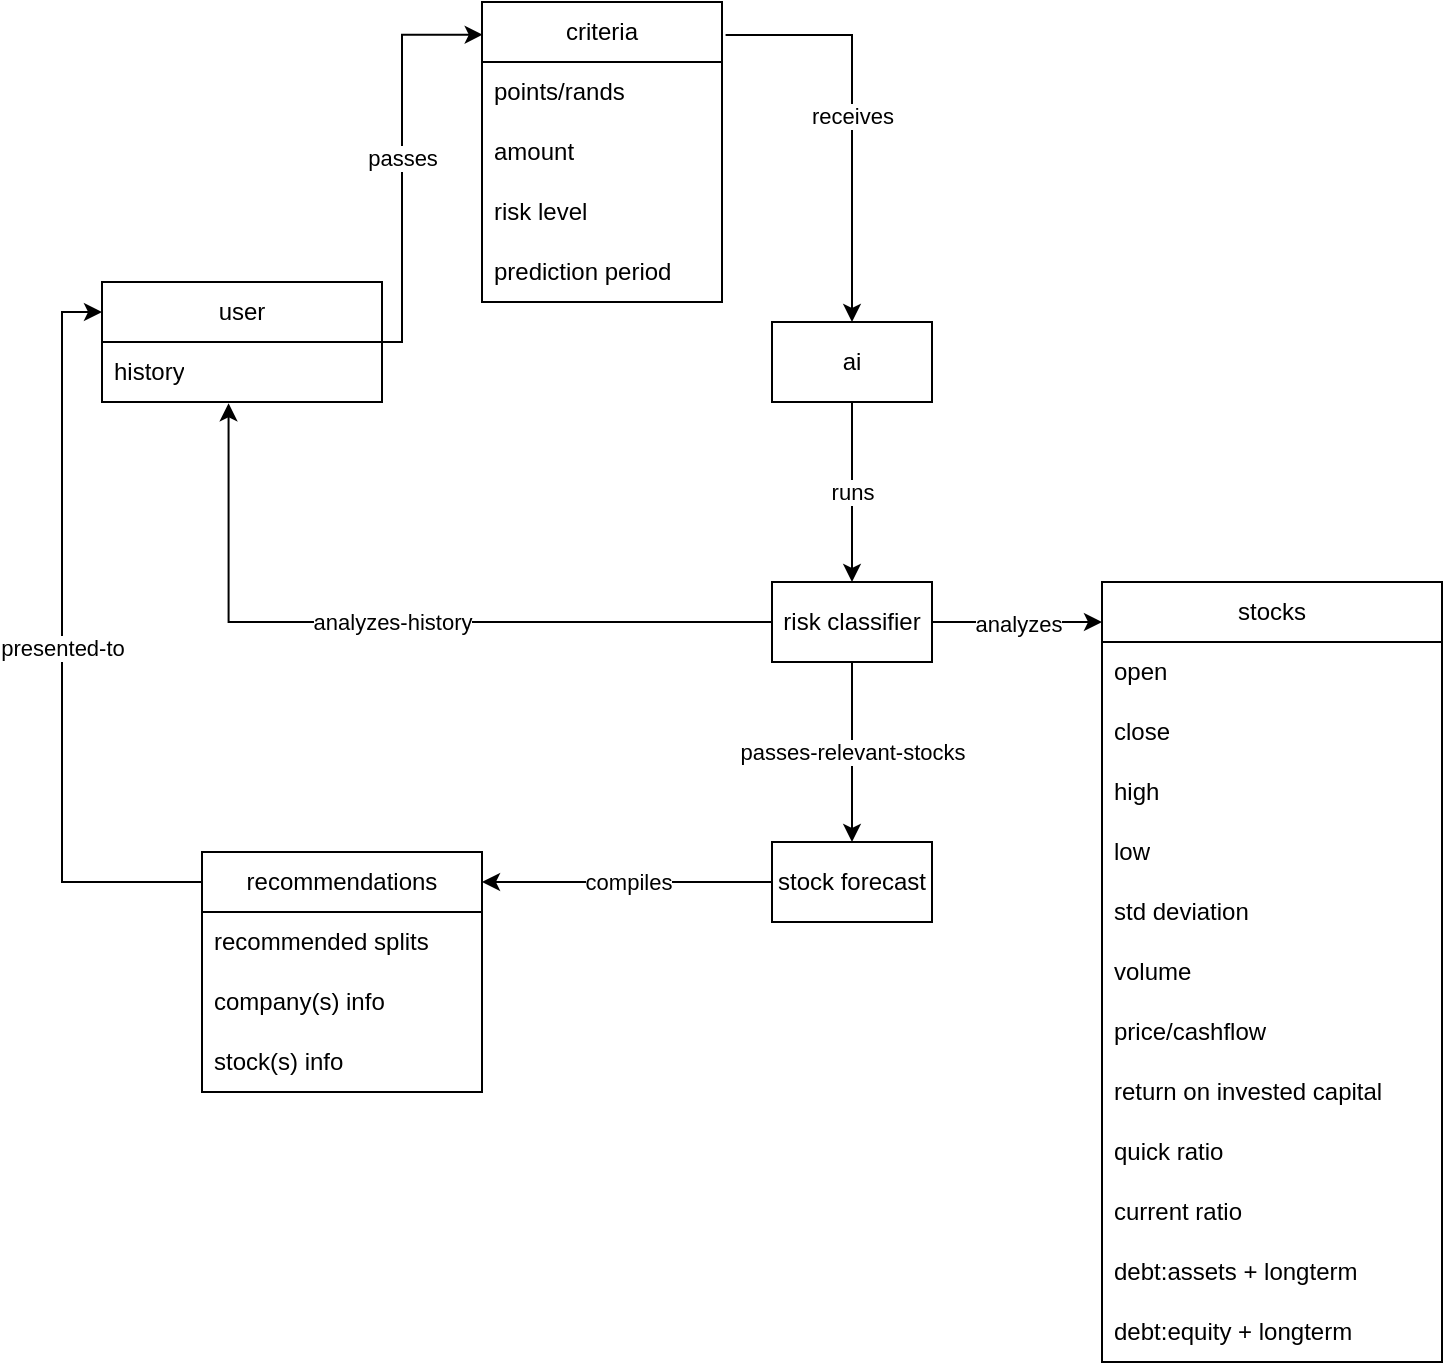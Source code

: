 <mxfile version="21.2.1" type="device">
  <diagram name="Page-1" id="8_V-npkF4_8rAvQVF0dz">
    <mxGraphModel dx="1272" dy="856" grid="1" gridSize="10" guides="1" tooltips="1" connect="1" arrows="1" fold="1" page="1" pageScale="1" pageWidth="850" pageHeight="1100" math="0" shadow="0">
      <root>
        <mxCell id="0" />
        <mxCell id="1" parent="0" />
        <mxCell id="vGaQVAYAIkuoaAUsgXml-7" value="passes" style="edgeStyle=orthogonalEdgeStyle;rounded=0;orthogonalLoop=1;jettySize=auto;html=1;entryX=0.003;entryY=0.109;entryDx=0;entryDy=0;exitX=0.5;exitY=0;exitDx=0;exitDy=0;entryPerimeter=0;" edge="1" parent="1" target="vGaQVAYAIkuoaAUsgXml-24">
          <mxGeometry relative="1" as="geometry">
            <mxPoint x="230" y="480" as="sourcePoint" />
            <mxPoint x="300" y="400" as="targetPoint" />
            <Array as="points">
              <mxPoint x="240" y="480" />
              <mxPoint x="240" y="326" />
            </Array>
          </mxGeometry>
        </mxCell>
        <mxCell id="vGaQVAYAIkuoaAUsgXml-8" value="receives" style="edgeStyle=orthogonalEdgeStyle;rounded=0;orthogonalLoop=1;jettySize=auto;html=1;entryX=0.5;entryY=0;entryDx=0;entryDy=0;exitX=1.015;exitY=0.11;exitDx=0;exitDy=0;exitPerimeter=0;" edge="1" parent="1" source="vGaQVAYAIkuoaAUsgXml-24" target="vGaQVAYAIkuoaAUsgXml-4">
          <mxGeometry relative="1" as="geometry">
            <mxPoint x="400" y="400" as="sourcePoint" />
          </mxGeometry>
        </mxCell>
        <mxCell id="vGaQVAYAIkuoaAUsgXml-9" value="runs" style="edgeStyle=orthogonalEdgeStyle;rounded=0;orthogonalLoop=1;jettySize=auto;html=1;entryX=0.5;entryY=0;entryDx=0;entryDy=0;exitX=0.5;exitY=1;exitDx=0;exitDy=0;" edge="1" parent="1" source="vGaQVAYAIkuoaAUsgXml-4" target="vGaQVAYAIkuoaAUsgXml-5">
          <mxGeometry relative="1" as="geometry">
            <Array as="points">
              <mxPoint x="465" y="580" />
              <mxPoint x="465" y="580" />
            </Array>
          </mxGeometry>
        </mxCell>
        <mxCell id="vGaQVAYAIkuoaAUsgXml-4" value="ai" style="rounded=0;whiteSpace=wrap;html=1;" vertex="1" parent="1">
          <mxGeometry x="425" y="470" width="80" height="40" as="geometry" />
        </mxCell>
        <mxCell id="vGaQVAYAIkuoaAUsgXml-11" value="analyzes" style="edgeStyle=orthogonalEdgeStyle;rounded=0;orthogonalLoop=1;jettySize=auto;html=1;entryX=0;entryY=0.5;entryDx=0;entryDy=0;" edge="1" parent="1" source="vGaQVAYAIkuoaAUsgXml-5">
          <mxGeometry relative="1" as="geometry">
            <mxPoint x="590" y="620" as="targetPoint" />
          </mxGeometry>
        </mxCell>
        <mxCell id="vGaQVAYAIkuoaAUsgXml-13" value="analyzes-history" style="edgeStyle=orthogonalEdgeStyle;rounded=0;orthogonalLoop=1;jettySize=auto;html=1;entryX=0.452;entryY=1.022;entryDx=0;entryDy=0;entryPerimeter=0;" edge="1" parent="1" source="vGaQVAYAIkuoaAUsgXml-5" target="vGaQVAYAIkuoaAUsgXml-21">
          <mxGeometry relative="1" as="geometry">
            <mxPoint x="230" y="520" as="targetPoint" />
            <Array as="points">
              <mxPoint x="153" y="620" />
            </Array>
          </mxGeometry>
        </mxCell>
        <mxCell id="vGaQVAYAIkuoaAUsgXml-16" value="passes-relevant-stocks" style="edgeStyle=orthogonalEdgeStyle;rounded=0;orthogonalLoop=1;jettySize=auto;html=1;entryX=0.5;entryY=0;entryDx=0;entryDy=0;" edge="1" parent="1" source="vGaQVAYAIkuoaAUsgXml-5" target="vGaQVAYAIkuoaAUsgXml-6">
          <mxGeometry relative="1" as="geometry" />
        </mxCell>
        <mxCell id="vGaQVAYAIkuoaAUsgXml-5" value="risk classifier" style="rounded=0;whiteSpace=wrap;html=1;" vertex="1" parent="1">
          <mxGeometry x="425" y="600" width="80" height="40" as="geometry" />
        </mxCell>
        <mxCell id="vGaQVAYAIkuoaAUsgXml-18" value="compiles" style="edgeStyle=orthogonalEdgeStyle;rounded=0;orthogonalLoop=1;jettySize=auto;html=1;entryX=1;entryY=0.5;entryDx=0;entryDy=0;" edge="1" parent="1" source="vGaQVAYAIkuoaAUsgXml-6">
          <mxGeometry relative="1" as="geometry">
            <mxPoint x="280" y="750" as="targetPoint" />
          </mxGeometry>
        </mxCell>
        <mxCell id="vGaQVAYAIkuoaAUsgXml-6" value="stock forecast" style="rounded=0;whiteSpace=wrap;html=1;" vertex="1" parent="1">
          <mxGeometry x="425" y="730" width="80" height="40" as="geometry" />
        </mxCell>
        <mxCell id="vGaQVAYAIkuoaAUsgXml-19" value="presented-to" style="edgeStyle=orthogonalEdgeStyle;rounded=0;orthogonalLoop=1;jettySize=auto;html=1;entryX=0;entryY=0.25;entryDx=0;entryDy=0;" edge="1" parent="1" target="vGaQVAYAIkuoaAUsgXml-20">
          <mxGeometry relative="1" as="geometry">
            <mxPoint x="140" y="750" as="sourcePoint" />
            <mxPoint x="70" y="580" as="targetPoint" />
            <Array as="points">
              <mxPoint x="70" y="750" />
              <mxPoint x="70" y="465" />
            </Array>
          </mxGeometry>
        </mxCell>
        <mxCell id="vGaQVAYAIkuoaAUsgXml-20" value="user" style="swimlane;fontStyle=0;childLayout=stackLayout;horizontal=1;startSize=30;horizontalStack=0;resizeParent=1;resizeParentMax=0;resizeLast=0;collapsible=1;marginBottom=0;whiteSpace=wrap;html=1;" vertex="1" parent="1">
          <mxGeometry x="90" y="450" width="140" height="60" as="geometry" />
        </mxCell>
        <mxCell id="vGaQVAYAIkuoaAUsgXml-21" value="history" style="text;strokeColor=none;fillColor=none;align=left;verticalAlign=middle;spacingLeft=4;spacingRight=4;overflow=hidden;points=[[0,0.5],[1,0.5]];portConstraint=eastwest;rotatable=0;whiteSpace=wrap;html=1;" vertex="1" parent="vGaQVAYAIkuoaAUsgXml-20">
          <mxGeometry y="30" width="140" height="30" as="geometry" />
        </mxCell>
        <mxCell id="vGaQVAYAIkuoaAUsgXml-24" value="criteria" style="swimlane;fontStyle=0;childLayout=stackLayout;horizontal=1;startSize=30;horizontalStack=0;resizeParent=1;resizeParentMax=0;resizeLast=0;collapsible=1;marginBottom=0;whiteSpace=wrap;html=1;" vertex="1" parent="1">
          <mxGeometry x="280" y="310" width="120" height="150" as="geometry" />
        </mxCell>
        <mxCell id="vGaQVAYAIkuoaAUsgXml-25" value="points/rands" style="text;strokeColor=none;fillColor=none;align=left;verticalAlign=middle;spacingLeft=4;spacingRight=4;overflow=hidden;points=[[0,0.5],[1,0.5]];portConstraint=eastwest;rotatable=0;whiteSpace=wrap;html=1;" vertex="1" parent="vGaQVAYAIkuoaAUsgXml-24">
          <mxGeometry y="30" width="120" height="30" as="geometry" />
        </mxCell>
        <mxCell id="vGaQVAYAIkuoaAUsgXml-26" value="&lt;div&gt;amount&lt;/div&gt;" style="text;strokeColor=none;fillColor=none;align=left;verticalAlign=middle;spacingLeft=4;spacingRight=4;overflow=hidden;points=[[0,0.5],[1,0.5]];portConstraint=eastwest;rotatable=0;whiteSpace=wrap;html=1;" vertex="1" parent="vGaQVAYAIkuoaAUsgXml-24">
          <mxGeometry y="60" width="120" height="30" as="geometry" />
        </mxCell>
        <mxCell id="vGaQVAYAIkuoaAUsgXml-27" value="&lt;div&gt;risk level&lt;/div&gt;" style="text;strokeColor=none;fillColor=none;align=left;verticalAlign=middle;spacingLeft=4;spacingRight=4;overflow=hidden;points=[[0,0.5],[1,0.5]];portConstraint=eastwest;rotatable=0;whiteSpace=wrap;html=1;" vertex="1" parent="vGaQVAYAIkuoaAUsgXml-24">
          <mxGeometry y="90" width="120" height="30" as="geometry" />
        </mxCell>
        <mxCell id="vGaQVAYAIkuoaAUsgXml-28" value="prediction period" style="text;strokeColor=none;fillColor=none;align=left;verticalAlign=middle;spacingLeft=4;spacingRight=4;overflow=hidden;points=[[0,0.5],[1,0.5]];portConstraint=eastwest;rotatable=0;whiteSpace=wrap;html=1;" vertex="1" parent="vGaQVAYAIkuoaAUsgXml-24">
          <mxGeometry y="120" width="120" height="30" as="geometry" />
        </mxCell>
        <mxCell id="vGaQVAYAIkuoaAUsgXml-29" value="stocks" style="swimlane;fontStyle=0;childLayout=stackLayout;horizontal=1;startSize=30;horizontalStack=0;resizeParent=1;resizeParentMax=0;resizeLast=0;collapsible=1;marginBottom=0;whiteSpace=wrap;html=1;" vertex="1" parent="1">
          <mxGeometry x="590" y="600" width="170" height="390" as="geometry" />
        </mxCell>
        <mxCell id="vGaQVAYAIkuoaAUsgXml-30" value="&lt;div&gt;open&lt;/div&gt;" style="text;strokeColor=none;fillColor=none;align=left;verticalAlign=middle;spacingLeft=4;spacingRight=4;overflow=hidden;points=[[0,0.5],[1,0.5]];portConstraint=eastwest;rotatable=0;whiteSpace=wrap;html=1;" vertex="1" parent="vGaQVAYAIkuoaAUsgXml-29">
          <mxGeometry y="30" width="170" height="30" as="geometry" />
        </mxCell>
        <mxCell id="vGaQVAYAIkuoaAUsgXml-31" value="close" style="text;strokeColor=none;fillColor=none;align=left;verticalAlign=middle;spacingLeft=4;spacingRight=4;overflow=hidden;points=[[0,0.5],[1,0.5]];portConstraint=eastwest;rotatable=0;whiteSpace=wrap;html=1;" vertex="1" parent="vGaQVAYAIkuoaAUsgXml-29">
          <mxGeometry y="60" width="170" height="30" as="geometry" />
        </mxCell>
        <mxCell id="vGaQVAYAIkuoaAUsgXml-32" value="high" style="text;strokeColor=none;fillColor=none;align=left;verticalAlign=middle;spacingLeft=4;spacingRight=4;overflow=hidden;points=[[0,0.5],[1,0.5]];portConstraint=eastwest;rotatable=0;whiteSpace=wrap;html=1;" vertex="1" parent="vGaQVAYAIkuoaAUsgXml-29">
          <mxGeometry y="90" width="170" height="30" as="geometry" />
        </mxCell>
        <mxCell id="vGaQVAYAIkuoaAUsgXml-33" value="low" style="text;strokeColor=none;fillColor=none;align=left;verticalAlign=middle;spacingLeft=4;spacingRight=4;overflow=hidden;points=[[0,0.5],[1,0.5]];portConstraint=eastwest;rotatable=0;whiteSpace=wrap;html=1;" vertex="1" parent="vGaQVAYAIkuoaAUsgXml-29">
          <mxGeometry y="120" width="170" height="30" as="geometry" />
        </mxCell>
        <mxCell id="vGaQVAYAIkuoaAUsgXml-34" value="std deviation" style="text;strokeColor=none;fillColor=none;align=left;verticalAlign=middle;spacingLeft=4;spacingRight=4;overflow=hidden;points=[[0,0.5],[1,0.5]];portConstraint=eastwest;rotatable=0;whiteSpace=wrap;html=1;" vertex="1" parent="vGaQVAYAIkuoaAUsgXml-29">
          <mxGeometry y="150" width="170" height="30" as="geometry" />
        </mxCell>
        <mxCell id="vGaQVAYAIkuoaAUsgXml-35" value="volume" style="text;strokeColor=none;fillColor=none;align=left;verticalAlign=middle;spacingLeft=4;spacingRight=4;overflow=hidden;points=[[0,0.5],[1,0.5]];portConstraint=eastwest;rotatable=0;whiteSpace=wrap;html=1;" vertex="1" parent="vGaQVAYAIkuoaAUsgXml-29">
          <mxGeometry y="180" width="170" height="30" as="geometry" />
        </mxCell>
        <mxCell id="vGaQVAYAIkuoaAUsgXml-36" value="price/cashflow" style="text;strokeColor=none;fillColor=none;align=left;verticalAlign=middle;spacingLeft=4;spacingRight=4;overflow=hidden;points=[[0,0.5],[1,0.5]];portConstraint=eastwest;rotatable=0;whiteSpace=wrap;html=1;" vertex="1" parent="vGaQVAYAIkuoaAUsgXml-29">
          <mxGeometry y="210" width="170" height="30" as="geometry" />
        </mxCell>
        <mxCell id="vGaQVAYAIkuoaAUsgXml-37" value="return on invested capital" style="text;strokeColor=none;fillColor=none;align=left;verticalAlign=middle;spacingLeft=4;spacingRight=4;overflow=hidden;points=[[0,0.5],[1,0.5]];portConstraint=eastwest;rotatable=0;whiteSpace=wrap;html=1;" vertex="1" parent="vGaQVAYAIkuoaAUsgXml-29">
          <mxGeometry y="240" width="170" height="30" as="geometry" />
        </mxCell>
        <mxCell id="vGaQVAYAIkuoaAUsgXml-38" value="quick ratio" style="text;strokeColor=none;fillColor=none;align=left;verticalAlign=middle;spacingLeft=4;spacingRight=4;overflow=hidden;points=[[0,0.5],[1,0.5]];portConstraint=eastwest;rotatable=0;whiteSpace=wrap;html=1;" vertex="1" parent="vGaQVAYAIkuoaAUsgXml-29">
          <mxGeometry y="270" width="170" height="30" as="geometry" />
        </mxCell>
        <mxCell id="vGaQVAYAIkuoaAUsgXml-39" value="current ratio" style="text;strokeColor=none;fillColor=none;align=left;verticalAlign=middle;spacingLeft=4;spacingRight=4;overflow=hidden;points=[[0,0.5],[1,0.5]];portConstraint=eastwest;rotatable=0;whiteSpace=wrap;html=1;" vertex="1" parent="vGaQVAYAIkuoaAUsgXml-29">
          <mxGeometry y="300" width="170" height="30" as="geometry" />
        </mxCell>
        <mxCell id="vGaQVAYAIkuoaAUsgXml-40" value="debt:assets + longterm" style="text;strokeColor=none;fillColor=none;align=left;verticalAlign=middle;spacingLeft=4;spacingRight=4;overflow=hidden;points=[[0,0.5],[1,0.5]];portConstraint=eastwest;rotatable=0;whiteSpace=wrap;html=1;" vertex="1" parent="vGaQVAYAIkuoaAUsgXml-29">
          <mxGeometry y="330" width="170" height="30" as="geometry" />
        </mxCell>
        <mxCell id="vGaQVAYAIkuoaAUsgXml-41" value="debt:equity + longterm" style="text;strokeColor=none;fillColor=none;align=left;verticalAlign=middle;spacingLeft=4;spacingRight=4;overflow=hidden;points=[[0,0.5],[1,0.5]];portConstraint=eastwest;rotatable=0;whiteSpace=wrap;html=1;" vertex="1" parent="vGaQVAYAIkuoaAUsgXml-29">
          <mxGeometry y="360" width="170" height="30" as="geometry" />
        </mxCell>
        <mxCell id="vGaQVAYAIkuoaAUsgXml-42" value="recommendations" style="swimlane;fontStyle=0;childLayout=stackLayout;horizontal=1;startSize=30;horizontalStack=0;resizeParent=1;resizeParentMax=0;resizeLast=0;collapsible=1;marginBottom=0;whiteSpace=wrap;html=1;" vertex="1" parent="1">
          <mxGeometry x="140" y="735" width="140" height="120" as="geometry" />
        </mxCell>
        <mxCell id="vGaQVAYAIkuoaAUsgXml-43" value="recommended splits" style="text;strokeColor=none;fillColor=none;align=left;verticalAlign=middle;spacingLeft=4;spacingRight=4;overflow=hidden;points=[[0,0.5],[1,0.5]];portConstraint=eastwest;rotatable=0;whiteSpace=wrap;html=1;" vertex="1" parent="vGaQVAYAIkuoaAUsgXml-42">
          <mxGeometry y="30" width="140" height="30" as="geometry" />
        </mxCell>
        <mxCell id="vGaQVAYAIkuoaAUsgXml-44" value="company(s) info" style="text;strokeColor=none;fillColor=none;align=left;verticalAlign=middle;spacingLeft=4;spacingRight=4;overflow=hidden;points=[[0,0.5],[1,0.5]];portConstraint=eastwest;rotatable=0;whiteSpace=wrap;html=1;" vertex="1" parent="vGaQVAYAIkuoaAUsgXml-42">
          <mxGeometry y="60" width="140" height="30" as="geometry" />
        </mxCell>
        <mxCell id="vGaQVAYAIkuoaAUsgXml-45" value="stock(s) info" style="text;strokeColor=none;fillColor=none;align=left;verticalAlign=middle;spacingLeft=4;spacingRight=4;overflow=hidden;points=[[0,0.5],[1,0.5]];portConstraint=eastwest;rotatable=0;whiteSpace=wrap;html=1;" vertex="1" parent="vGaQVAYAIkuoaAUsgXml-42">
          <mxGeometry y="90" width="140" height="30" as="geometry" />
        </mxCell>
      </root>
    </mxGraphModel>
  </diagram>
</mxfile>
